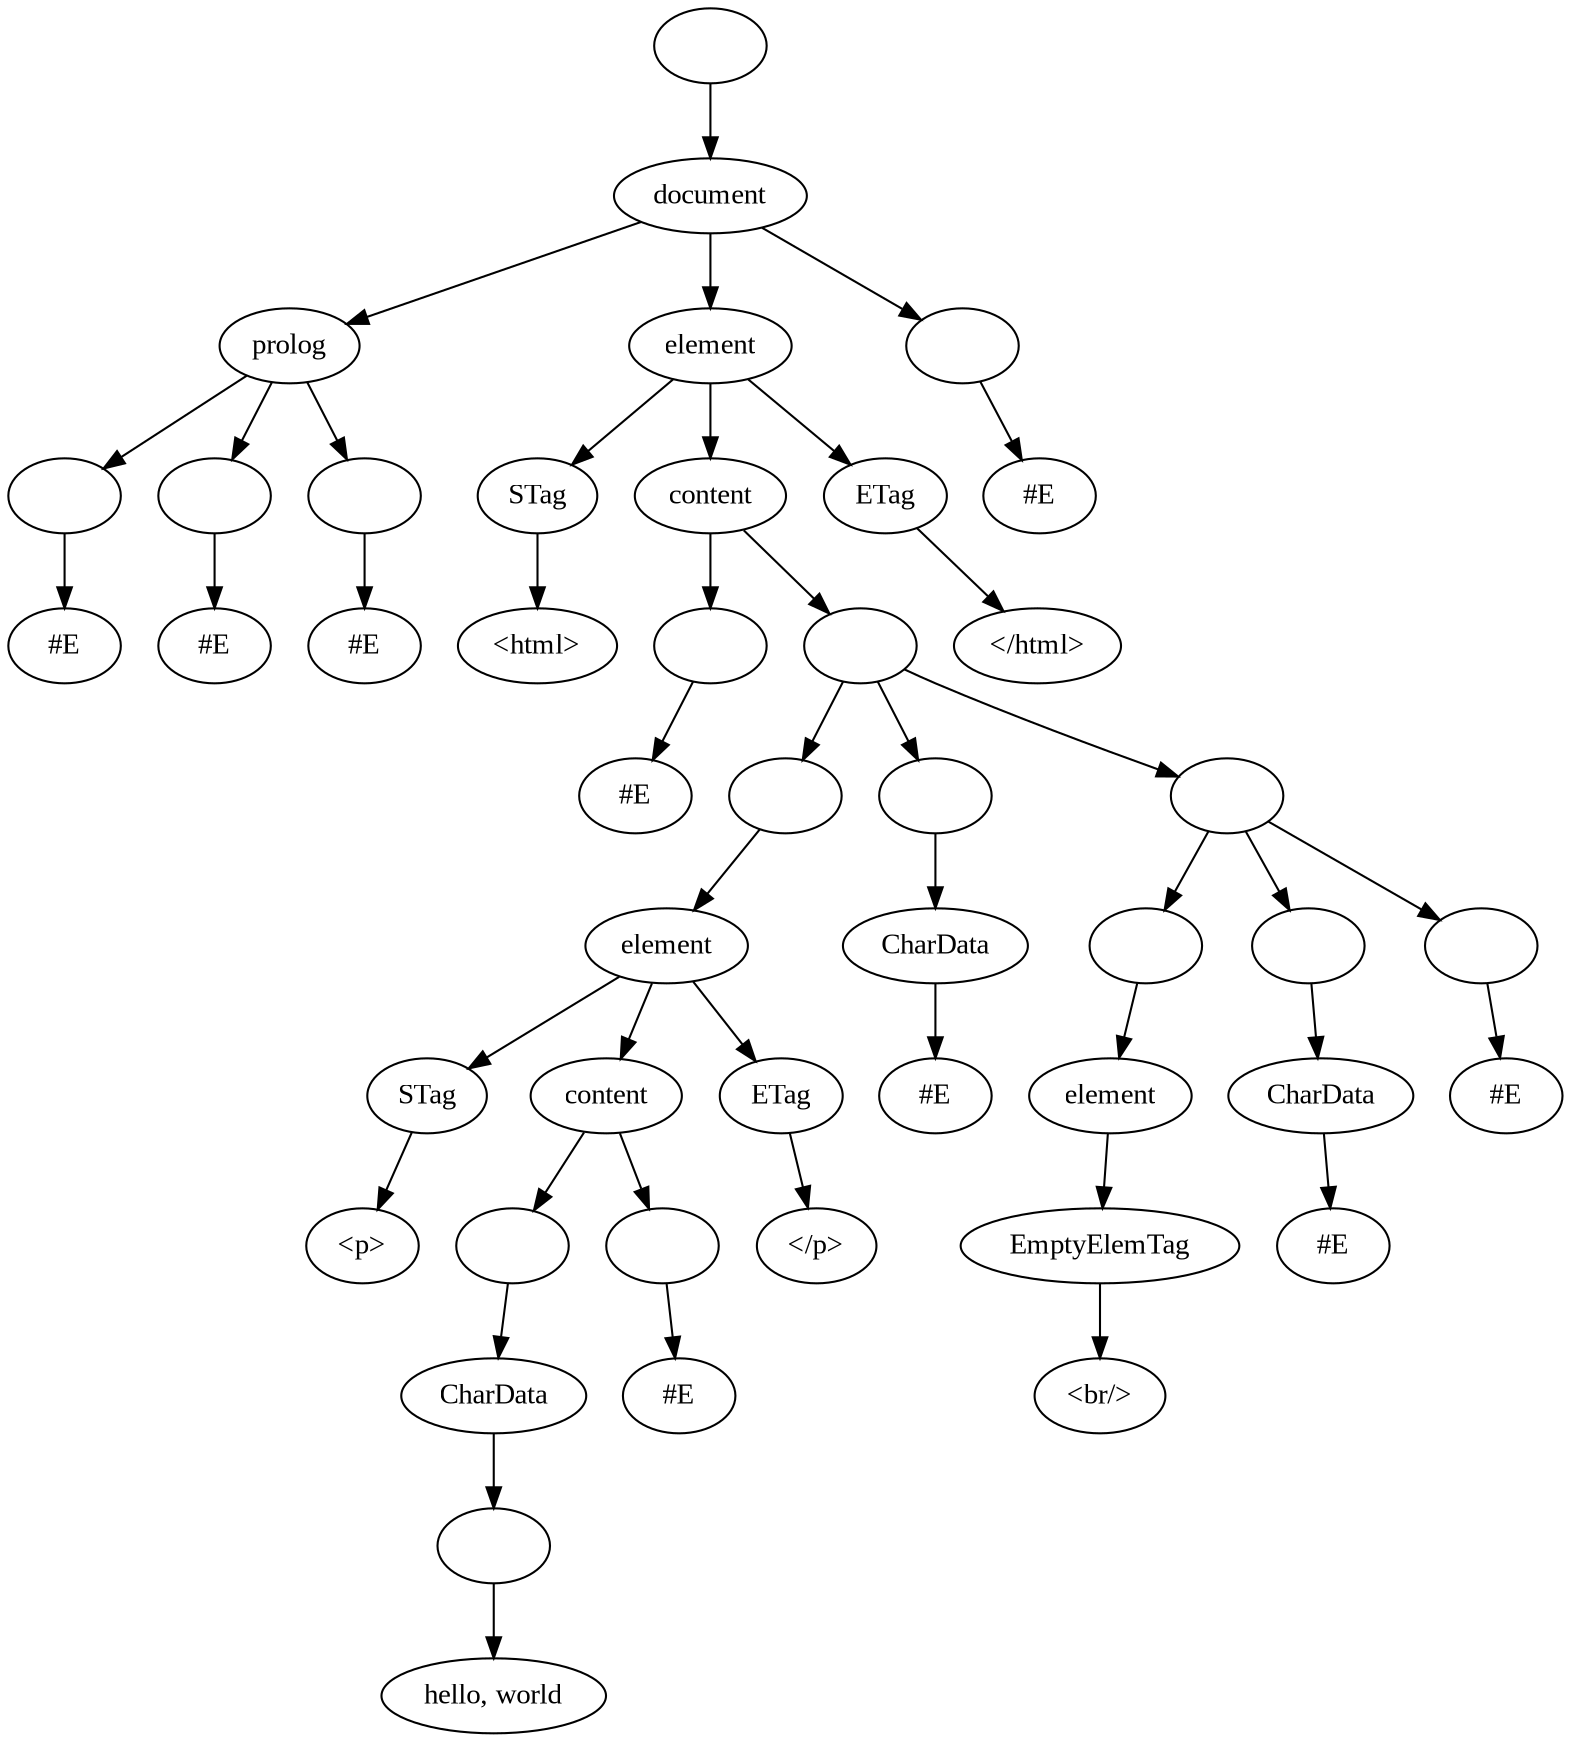 digraph {
node [fontname="Times New Roman, SimSun"]
graph [dpi=300]
31 [label=""];
31->30;
30 [label="document"];
30->10;
30->28;
30->29;
10 [label="prolog"];
10->7;
10->8;
10->9;
7 [label=""];
7->65535;
65535 [label="#E"];
8 [label=""];
8->65534;
65534 [label="#E"];
9 [label=""];
9->65533;
65533 [label="#E"];
28 [label="element"];
28->0;
28->27;
28->5;
0 [label="STag"];
0->65532;
65532 [label="<html>"];
27 [label="content"];
27->11;
27->26;
11 [label=""];
11->65531;
65531 [label="#E"];
26 [label=""];
26->17;
26->19;
26->25;
17 [label=""];
17->16;
16 [label="element"];
16->1;
16->15;
16->3;
1 [label="STag"];
1->65530;
65530 [label="<p>"];
15 [label="content"];
15->13;
15->14;
13 [label=""];
13->12;
12 [label="CharData"];
12->2;
2 [label=""];
2->65529;
65529 [label="hello, world"];
14 [label=""];
14->65528;
65528 [label="#E"];
3 [label="ETag"];
3->65527;
65527 [label="</p>"];
19 [label=""];
19->18;
18 [label="CharData"];
18->65526;
65526 [label="#E"];
25 [label=""];
25->21;
25->23;
25->24;
21 [label=""];
21->20;
20 [label="element"];
20->4;
4 [label="EmptyElemTag"];
4->65525;
65525 [label="<br/>"];
23 [label=""];
23->22;
22 [label="CharData"];
22->65524;
65524 [label="#E"];
24 [label=""];
24->65523;
65523 [label="#E"];
5 [label="ETag"];
5->65522;
65522 [label="</html>"];
29 [label=""];
29->65521;
65521 [label="#E"];

}
